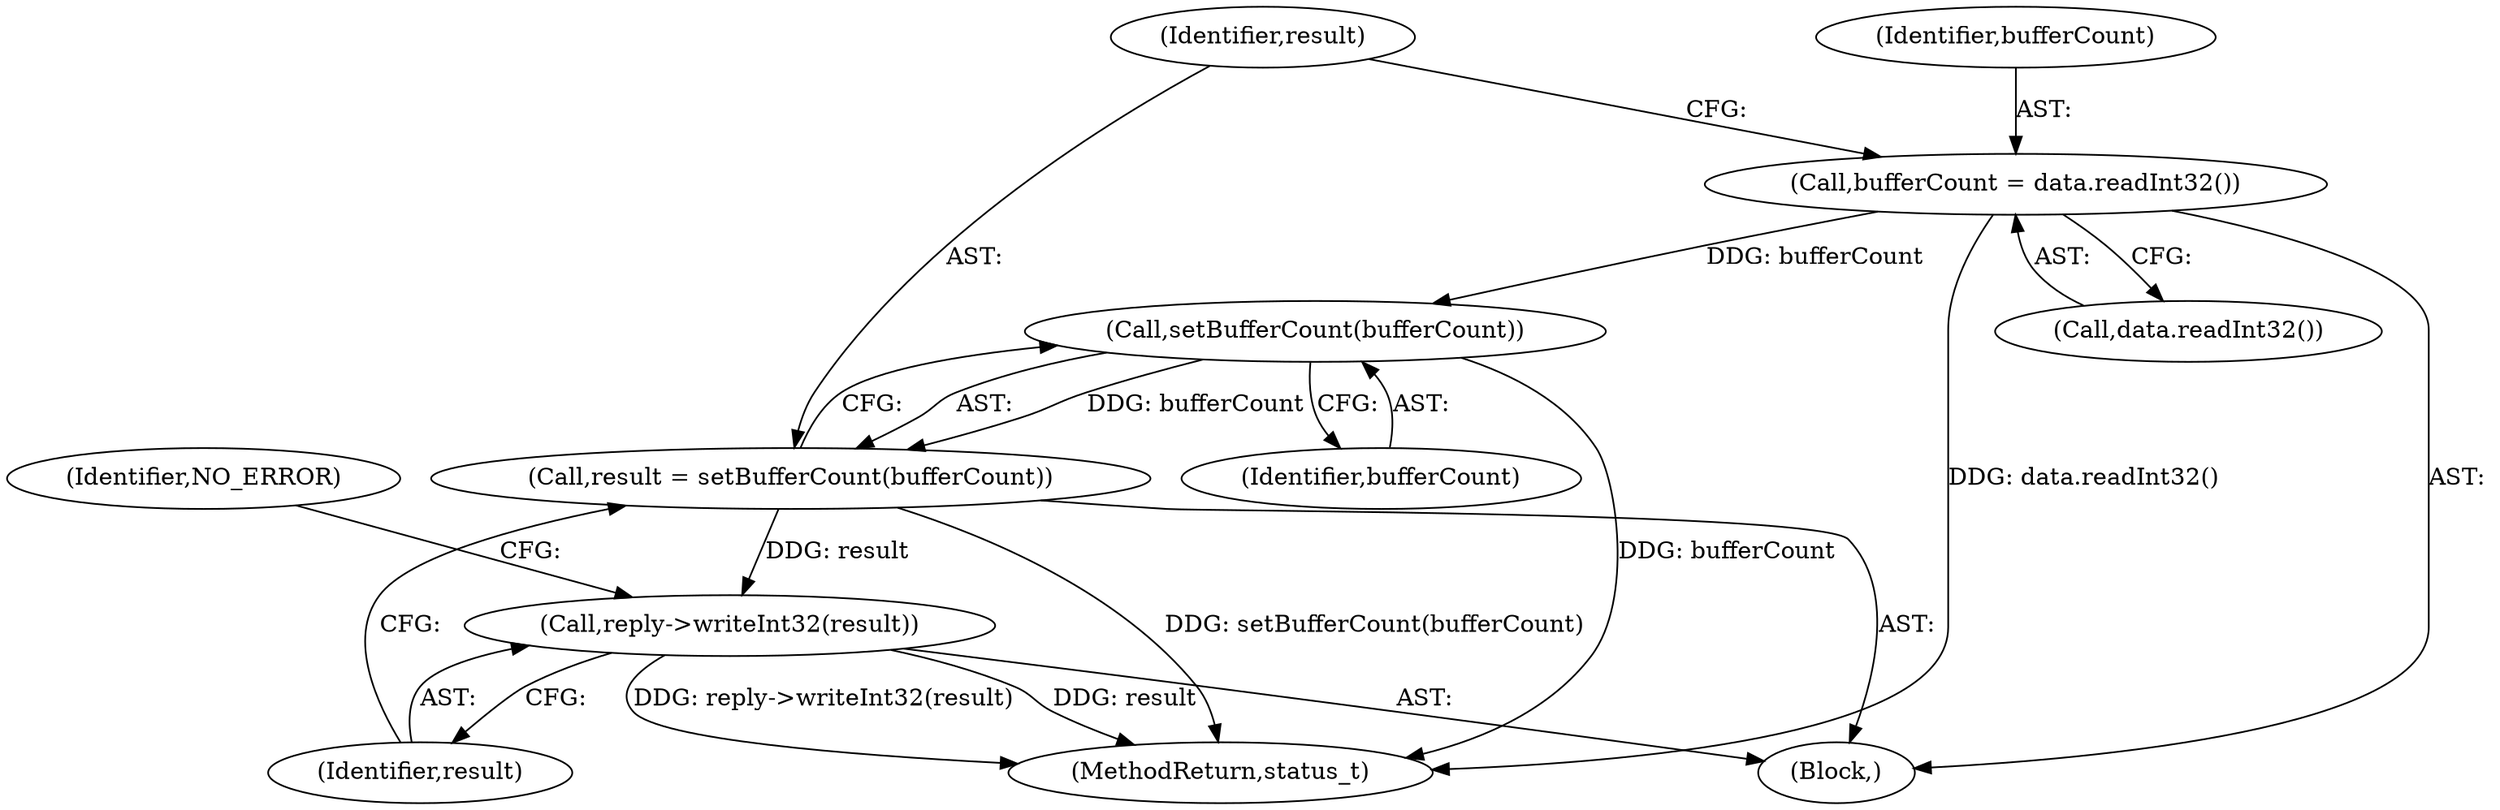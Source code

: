 digraph "0_Android_d06421fd37fbb7fd07002e6738fac3a223cb1a62@API" {
"1000151" [label="(Call,bufferCount = data.readInt32())"];
"1000157" [label="(Call,setBufferCount(bufferCount))"];
"1000155" [label="(Call,result = setBufferCount(bufferCount))"];
"1000159" [label="(Call,reply->writeInt32(result))"];
"1000162" [label="(Identifier,NO_ERROR)"];
"1000152" [label="(Identifier,bufferCount)"];
"1000156" [label="(Identifier,result)"];
"1000157" [label="(Call,setBufferCount(bufferCount))"];
"1000155" [label="(Call,result = setBufferCount(bufferCount))"];
"1000158" [label="(Identifier,bufferCount)"];
"1000160" [label="(Identifier,result)"];
"1000159" [label="(Call,reply->writeInt32(result))"];
"1000153" [label="(Call,data.readInt32())"];
"1000151" [label="(Call,bufferCount = data.readInt32())"];
"1000145" [label="(Block,)"];
"1000378" [label="(MethodReturn,status_t)"];
"1000151" -> "1000145"  [label="AST: "];
"1000151" -> "1000153"  [label="CFG: "];
"1000152" -> "1000151"  [label="AST: "];
"1000153" -> "1000151"  [label="AST: "];
"1000156" -> "1000151"  [label="CFG: "];
"1000151" -> "1000378"  [label="DDG: data.readInt32()"];
"1000151" -> "1000157"  [label="DDG: bufferCount"];
"1000157" -> "1000155"  [label="AST: "];
"1000157" -> "1000158"  [label="CFG: "];
"1000158" -> "1000157"  [label="AST: "];
"1000155" -> "1000157"  [label="CFG: "];
"1000157" -> "1000378"  [label="DDG: bufferCount"];
"1000157" -> "1000155"  [label="DDG: bufferCount"];
"1000155" -> "1000145"  [label="AST: "];
"1000156" -> "1000155"  [label="AST: "];
"1000160" -> "1000155"  [label="CFG: "];
"1000155" -> "1000378"  [label="DDG: setBufferCount(bufferCount)"];
"1000155" -> "1000159"  [label="DDG: result"];
"1000159" -> "1000145"  [label="AST: "];
"1000159" -> "1000160"  [label="CFG: "];
"1000160" -> "1000159"  [label="AST: "];
"1000162" -> "1000159"  [label="CFG: "];
"1000159" -> "1000378"  [label="DDG: reply->writeInt32(result)"];
"1000159" -> "1000378"  [label="DDG: result"];
}
